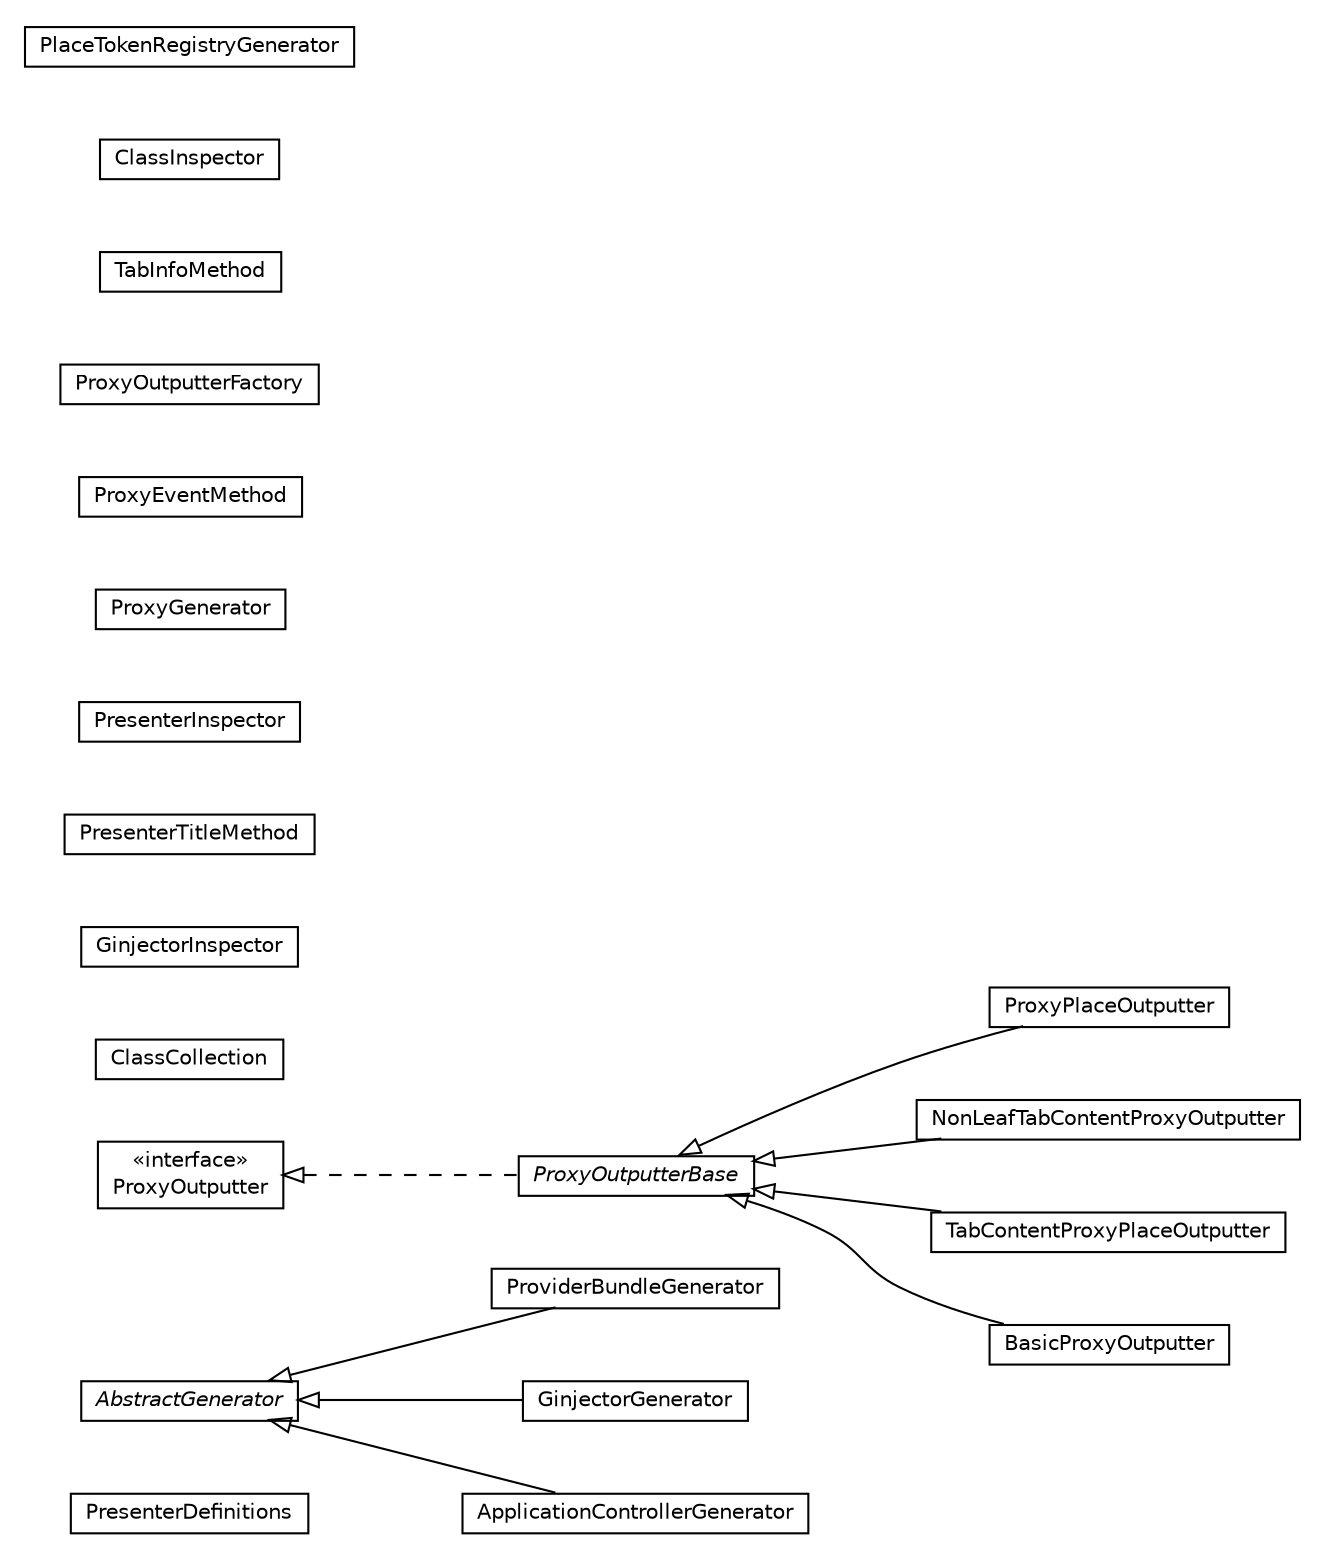 #!/usr/local/bin/dot
#
# Class diagram 
# Generated by UMLGraph version R5_6-24-gf6e263 (http://www.umlgraph.org/)
#

digraph G {
	edge [fontname="Helvetica",fontsize=10,labelfontname="Helvetica",labelfontsize=10];
	node [fontname="Helvetica",fontsize=10,shape=plaintext];
	nodesep=0.25;
	ranksep=0.5;
	rankdir=LR;
	// com.gwtplatform.mvp.rebind.PresenterDefinitions
	c6741 [label=<<table title="com.gwtplatform.mvp.rebind.PresenterDefinitions" border="0" cellborder="1" cellspacing="0" cellpadding="2" port="p" href="./PresenterDefinitions.html">
		<tr><td><table border="0" cellspacing="0" cellpadding="1">
<tr><td align="center" balign="center"> PresenterDefinitions </td></tr>
		</table></td></tr>
		</table>>, URL="./PresenterDefinitions.html", fontname="Helvetica", fontcolor="black", fontsize=10.0];
	// com.gwtplatform.mvp.rebind.ProviderBundleGenerator
	c6742 [label=<<table title="com.gwtplatform.mvp.rebind.ProviderBundleGenerator" border="0" cellborder="1" cellspacing="0" cellpadding="2" port="p" href="./ProviderBundleGenerator.html">
		<tr><td><table border="0" cellspacing="0" cellpadding="1">
<tr><td align="center" balign="center"> ProviderBundleGenerator </td></tr>
		</table></td></tr>
		</table>>, URL="./ProviderBundleGenerator.html", fontname="Helvetica", fontcolor="black", fontsize=10.0];
	// com.gwtplatform.mvp.rebind.ProxyPlaceOutputter
	c6743 [label=<<table title="com.gwtplatform.mvp.rebind.ProxyPlaceOutputter" border="0" cellborder="1" cellspacing="0" cellpadding="2" port="p" href="./ProxyPlaceOutputter.html">
		<tr><td><table border="0" cellspacing="0" cellpadding="1">
<tr><td align="center" balign="center"> ProxyPlaceOutputter </td></tr>
		</table></td></tr>
		</table>>, URL="./ProxyPlaceOutputter.html", fontname="Helvetica", fontcolor="black", fontsize=10.0];
	// com.gwtplatform.mvp.rebind.ClassCollection
	c6744 [label=<<table title="com.gwtplatform.mvp.rebind.ClassCollection" border="0" cellborder="1" cellspacing="0" cellpadding="2" port="p" href="./ClassCollection.html">
		<tr><td><table border="0" cellspacing="0" cellpadding="1">
<tr><td align="center" balign="center"> ClassCollection </td></tr>
		</table></td></tr>
		</table>>, URL="./ClassCollection.html", fontname="Helvetica", fontcolor="black", fontsize=10.0];
	// com.gwtplatform.mvp.rebind.ProxyOutputterBase
	c6745 [label=<<table title="com.gwtplatform.mvp.rebind.ProxyOutputterBase" border="0" cellborder="1" cellspacing="0" cellpadding="2" port="p" href="./ProxyOutputterBase.html">
		<tr><td><table border="0" cellspacing="0" cellpadding="1">
<tr><td align="center" balign="center"><font face="Helvetica-Oblique"> ProxyOutputterBase </font></td></tr>
		</table></td></tr>
		</table>>, URL="./ProxyOutputterBase.html", fontname="Helvetica", fontcolor="black", fontsize=10.0];
	// com.gwtplatform.mvp.rebind.GinjectorGenerator
	c6746 [label=<<table title="com.gwtplatform.mvp.rebind.GinjectorGenerator" border="0" cellborder="1" cellspacing="0" cellpadding="2" port="p" href="./GinjectorGenerator.html">
		<tr><td><table border="0" cellspacing="0" cellpadding="1">
<tr><td align="center" balign="center"> GinjectorGenerator </td></tr>
		</table></td></tr>
		</table>>, URL="./GinjectorGenerator.html", fontname="Helvetica", fontcolor="black", fontsize=10.0];
	// com.gwtplatform.mvp.rebind.NonLeafTabContentProxyOutputter
	c6747 [label=<<table title="com.gwtplatform.mvp.rebind.NonLeafTabContentProxyOutputter" border="0" cellborder="1" cellspacing="0" cellpadding="2" port="p" href="./NonLeafTabContentProxyOutputter.html">
		<tr><td><table border="0" cellspacing="0" cellpadding="1">
<tr><td align="center" balign="center"> NonLeafTabContentProxyOutputter </td></tr>
		</table></td></tr>
		</table>>, URL="./NonLeafTabContentProxyOutputter.html", fontname="Helvetica", fontcolor="black", fontsize=10.0];
	// com.gwtplatform.mvp.rebind.ProxyOutputter
	c6748 [label=<<table title="com.gwtplatform.mvp.rebind.ProxyOutputter" border="0" cellborder="1" cellspacing="0" cellpadding="2" port="p" href="./ProxyOutputter.html">
		<tr><td><table border="0" cellspacing="0" cellpadding="1">
<tr><td align="center" balign="center"> &#171;interface&#187; </td></tr>
<tr><td align="center" balign="center"> ProxyOutputter </td></tr>
		</table></td></tr>
		</table>>, URL="./ProxyOutputter.html", fontname="Helvetica", fontcolor="black", fontsize=10.0];
	// com.gwtplatform.mvp.rebind.ApplicationControllerGenerator
	c6749 [label=<<table title="com.gwtplatform.mvp.rebind.ApplicationControllerGenerator" border="0" cellborder="1" cellspacing="0" cellpadding="2" port="p" href="./ApplicationControllerGenerator.html">
		<tr><td><table border="0" cellspacing="0" cellpadding="1">
<tr><td align="center" balign="center"> ApplicationControllerGenerator </td></tr>
		</table></td></tr>
		</table>>, URL="./ApplicationControllerGenerator.html", fontname="Helvetica", fontcolor="black", fontsize=10.0];
	// com.gwtplatform.mvp.rebind.GinjectorInspector
	c6750 [label=<<table title="com.gwtplatform.mvp.rebind.GinjectorInspector" border="0" cellborder="1" cellspacing="0" cellpadding="2" port="p" href="./GinjectorInspector.html">
		<tr><td><table border="0" cellspacing="0" cellpadding="1">
<tr><td align="center" balign="center"> GinjectorInspector </td></tr>
		</table></td></tr>
		</table>>, URL="./GinjectorInspector.html", fontname="Helvetica", fontcolor="black", fontsize=10.0];
	// com.gwtplatform.mvp.rebind.PresenterTitleMethod
	c6751 [label=<<table title="com.gwtplatform.mvp.rebind.PresenterTitleMethod" border="0" cellborder="1" cellspacing="0" cellpadding="2" port="p" href="./PresenterTitleMethod.html">
		<tr><td><table border="0" cellspacing="0" cellpadding="1">
<tr><td align="center" balign="center"> PresenterTitleMethod </td></tr>
		</table></td></tr>
		</table>>, URL="./PresenterTitleMethod.html", fontname="Helvetica", fontcolor="black", fontsize=10.0];
	// com.gwtplatform.mvp.rebind.PresenterInspector
	c6752 [label=<<table title="com.gwtplatform.mvp.rebind.PresenterInspector" border="0" cellborder="1" cellspacing="0" cellpadding="2" port="p" href="./PresenterInspector.html">
		<tr><td><table border="0" cellspacing="0" cellpadding="1">
<tr><td align="center" balign="center"> PresenterInspector </td></tr>
		</table></td></tr>
		</table>>, URL="./PresenterInspector.html", fontname="Helvetica", fontcolor="black", fontsize=10.0];
	// com.gwtplatform.mvp.rebind.AbstractGenerator
	c6753 [label=<<table title="com.gwtplatform.mvp.rebind.AbstractGenerator" border="0" cellborder="1" cellspacing="0" cellpadding="2" port="p" href="./AbstractGenerator.html">
		<tr><td><table border="0" cellspacing="0" cellpadding="1">
<tr><td align="center" balign="center"><font face="Helvetica-Oblique"> AbstractGenerator </font></td></tr>
		</table></td></tr>
		</table>>, URL="./AbstractGenerator.html", fontname="Helvetica", fontcolor="black", fontsize=10.0];
	// com.gwtplatform.mvp.rebind.ProxyGenerator
	c6754 [label=<<table title="com.gwtplatform.mvp.rebind.ProxyGenerator" border="0" cellborder="1" cellspacing="0" cellpadding="2" port="p" href="./ProxyGenerator.html">
		<tr><td><table border="0" cellspacing="0" cellpadding="1">
<tr><td align="center" balign="center"> ProxyGenerator </td></tr>
		</table></td></tr>
		</table>>, URL="./ProxyGenerator.html", fontname="Helvetica", fontcolor="black", fontsize=10.0];
	// com.gwtplatform.mvp.rebind.ProxyEventMethod
	c6755 [label=<<table title="com.gwtplatform.mvp.rebind.ProxyEventMethod" border="0" cellborder="1" cellspacing="0" cellpadding="2" port="p" href="./ProxyEventMethod.html">
		<tr><td><table border="0" cellspacing="0" cellpadding="1">
<tr><td align="center" balign="center"> ProxyEventMethod </td></tr>
		</table></td></tr>
		</table>>, URL="./ProxyEventMethod.html", fontname="Helvetica", fontcolor="black", fontsize=10.0];
	// com.gwtplatform.mvp.rebind.ProxyOutputterFactory
	c6756 [label=<<table title="com.gwtplatform.mvp.rebind.ProxyOutputterFactory" border="0" cellborder="1" cellspacing="0" cellpadding="2" port="p" href="./ProxyOutputterFactory.html">
		<tr><td><table border="0" cellspacing="0" cellpadding="1">
<tr><td align="center" balign="center"> ProxyOutputterFactory </td></tr>
		</table></td></tr>
		</table>>, URL="./ProxyOutputterFactory.html", fontname="Helvetica", fontcolor="black", fontsize=10.0];
	// com.gwtplatform.mvp.rebind.TabInfoMethod
	c6757 [label=<<table title="com.gwtplatform.mvp.rebind.TabInfoMethod" border="0" cellborder="1" cellspacing="0" cellpadding="2" port="p" href="./TabInfoMethod.html">
		<tr><td><table border="0" cellspacing="0" cellpadding="1">
<tr><td align="center" balign="center"> TabInfoMethod </td></tr>
		</table></td></tr>
		</table>>, URL="./TabInfoMethod.html", fontname="Helvetica", fontcolor="black", fontsize=10.0];
	// com.gwtplatform.mvp.rebind.ClassInspector
	c6758 [label=<<table title="com.gwtplatform.mvp.rebind.ClassInspector" border="0" cellborder="1" cellspacing="0" cellpadding="2" port="p" href="./ClassInspector.html">
		<tr><td><table border="0" cellspacing="0" cellpadding="1">
<tr><td align="center" balign="center"> ClassInspector </td></tr>
		</table></td></tr>
		</table>>, URL="./ClassInspector.html", fontname="Helvetica", fontcolor="black", fontsize=10.0];
	// com.gwtplatform.mvp.rebind.TabContentProxyPlaceOutputter
	c6759 [label=<<table title="com.gwtplatform.mvp.rebind.TabContentProxyPlaceOutputter" border="0" cellborder="1" cellspacing="0" cellpadding="2" port="p" href="./TabContentProxyPlaceOutputter.html">
		<tr><td><table border="0" cellspacing="0" cellpadding="1">
<tr><td align="center" balign="center"> TabContentProxyPlaceOutputter </td></tr>
		</table></td></tr>
		</table>>, URL="./TabContentProxyPlaceOutputter.html", fontname="Helvetica", fontcolor="black", fontsize=10.0];
	// com.gwtplatform.mvp.rebind.BasicProxyOutputter
	c6760 [label=<<table title="com.gwtplatform.mvp.rebind.BasicProxyOutputter" border="0" cellborder="1" cellspacing="0" cellpadding="2" port="p" href="./BasicProxyOutputter.html">
		<tr><td><table border="0" cellspacing="0" cellpadding="1">
<tr><td align="center" balign="center"> BasicProxyOutputter </td></tr>
		</table></td></tr>
		</table>>, URL="./BasicProxyOutputter.html", fontname="Helvetica", fontcolor="black", fontsize=10.0];
	// com.gwtplatform.mvp.rebind.PlaceTokenRegistryGenerator
	c6761 [label=<<table title="com.gwtplatform.mvp.rebind.PlaceTokenRegistryGenerator" border="0" cellborder="1" cellspacing="0" cellpadding="2" port="p" href="./PlaceTokenRegistryGenerator.html">
		<tr><td><table border="0" cellspacing="0" cellpadding="1">
<tr><td align="center" balign="center"> PlaceTokenRegistryGenerator </td></tr>
		</table></td></tr>
		</table>>, URL="./PlaceTokenRegistryGenerator.html", fontname="Helvetica", fontcolor="black", fontsize=10.0];
	//com.gwtplatform.mvp.rebind.ProviderBundleGenerator extends com.gwtplatform.mvp.rebind.AbstractGenerator
	c6753:p -> c6742:p [dir=back,arrowtail=empty];
	//com.gwtplatform.mvp.rebind.ProxyPlaceOutputter extends com.gwtplatform.mvp.rebind.ProxyOutputterBase
	c6745:p -> c6743:p [dir=back,arrowtail=empty];
	//com.gwtplatform.mvp.rebind.ProxyOutputterBase implements com.gwtplatform.mvp.rebind.ProxyOutputter
	c6748:p -> c6745:p [dir=back,arrowtail=empty,style=dashed];
	//com.gwtplatform.mvp.rebind.GinjectorGenerator extends com.gwtplatform.mvp.rebind.AbstractGenerator
	c6753:p -> c6746:p [dir=back,arrowtail=empty];
	//com.gwtplatform.mvp.rebind.NonLeafTabContentProxyOutputter extends com.gwtplatform.mvp.rebind.ProxyOutputterBase
	c6745:p -> c6747:p [dir=back,arrowtail=empty];
	//com.gwtplatform.mvp.rebind.ApplicationControllerGenerator extends com.gwtplatform.mvp.rebind.AbstractGenerator
	c6753:p -> c6749:p [dir=back,arrowtail=empty];
	//com.gwtplatform.mvp.rebind.TabContentProxyPlaceOutputter extends com.gwtplatform.mvp.rebind.ProxyOutputterBase
	c6745:p -> c6759:p [dir=back,arrowtail=empty];
	//com.gwtplatform.mvp.rebind.BasicProxyOutputter extends com.gwtplatform.mvp.rebind.ProxyOutputterBase
	c6745:p -> c6760:p [dir=back,arrowtail=empty];
}

